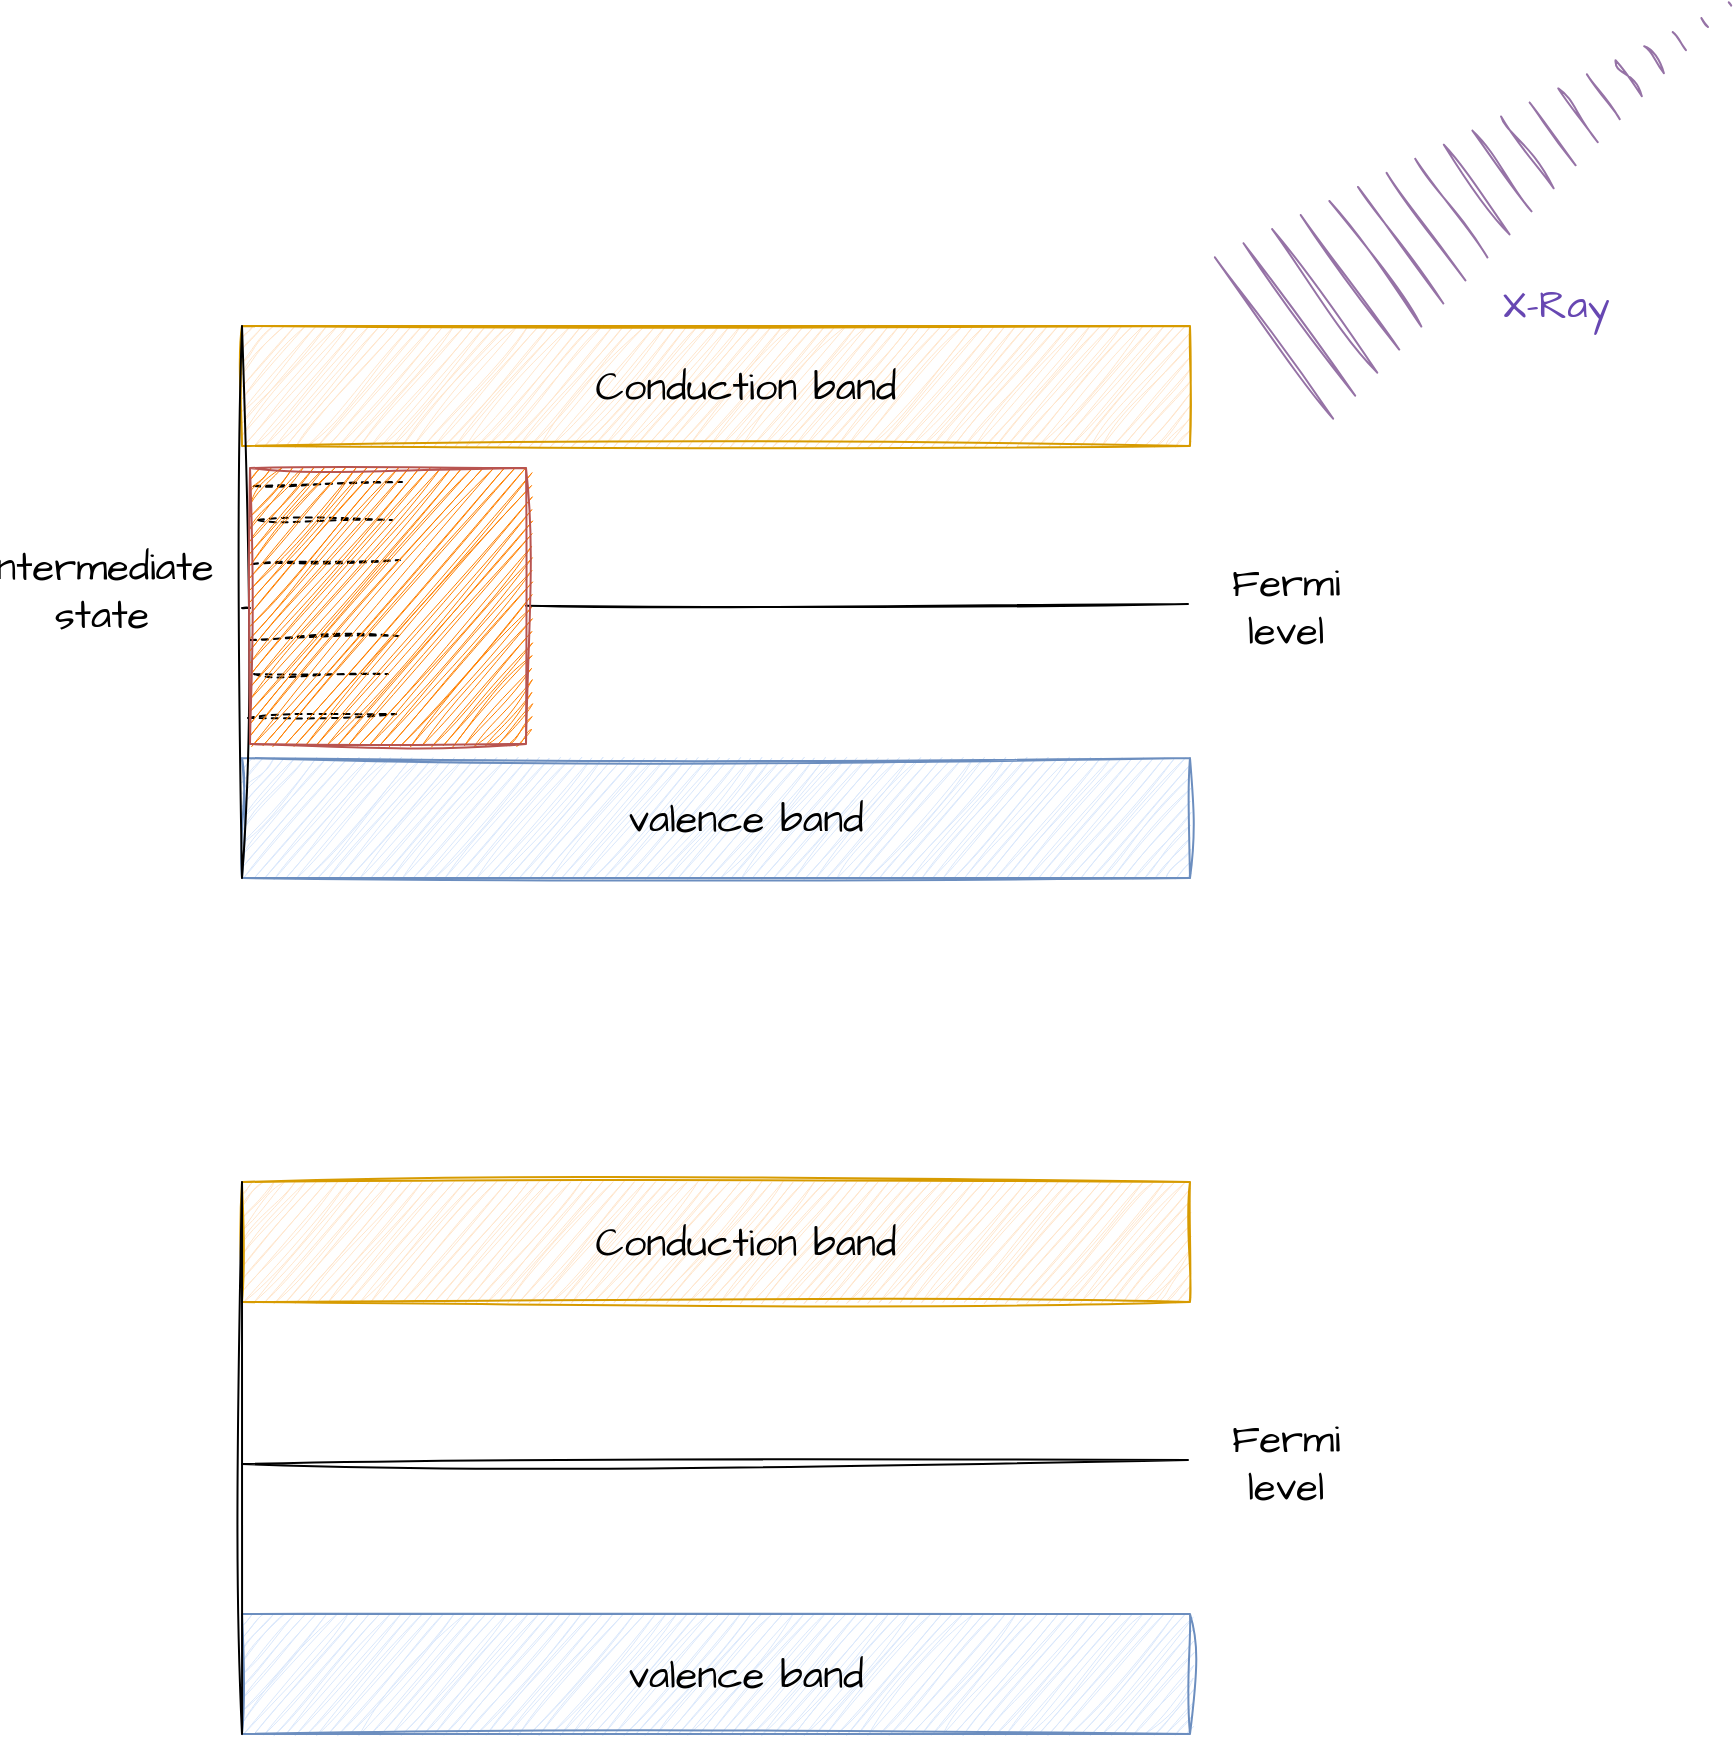 <mxfile version="21.7.2" type="github">
  <diagram name="Page-1" id="B4-o310UFiQVhGqINpC7">
    <mxGraphModel dx="1450" dy="1366" grid="0" gridSize="10" guides="1" tooltips="1" connect="1" arrows="1" fold="1" page="0" pageScale="1" pageWidth="850" pageHeight="1100" math="0" shadow="0">
      <root>
        <mxCell id="0" />
        <mxCell id="1" parent="0" />
        <mxCell id="crRVYx3Tnt2rc7D0dL9c-1" value="" style="rounded=0;whiteSpace=wrap;html=1;sketch=1;hachureGap=4;jiggle=2;curveFitting=1;fontFamily=Architects Daughter;fontSource=https%3A%2F%2Ffonts.googleapis.com%2Fcss%3Ffamily%3DArchitects%2BDaughter;fontSize=20;fillColor=#ffe6cc;strokeColor=#d79b00;" vertex="1" parent="1">
          <mxGeometry x="11" y="70" width="474" height="60" as="geometry" />
        </mxCell>
        <mxCell id="crRVYx3Tnt2rc7D0dL9c-3" value="" style="rounded=0;whiteSpace=wrap;html=1;sketch=1;hachureGap=4;jiggle=2;curveFitting=1;fontFamily=Architects Daughter;fontSource=https%3A%2F%2Ffonts.googleapis.com%2Fcss%3Ffamily%3DArchitects%2BDaughter;fontSize=20;fillColor=#dae8fc;strokeColor=#6c8ebf;" vertex="1" parent="1">
          <mxGeometry x="11" y="286" width="474" height="60" as="geometry" />
        </mxCell>
        <mxCell id="crRVYx3Tnt2rc7D0dL9c-4" value="" style="endArrow=none;html=1;rounded=0;sketch=1;hachureGap=4;jiggle=2;curveFitting=1;fontFamily=Architects Daughter;fontSource=https%3A%2F%2Ffonts.googleapis.com%2Fcss%3Ffamily%3DArchitects%2BDaughter;fontSize=16;entryX=0;entryY=0;entryDx=0;entryDy=0;exitX=0;exitY=1;exitDx=0;exitDy=0;" edge="1" parent="1" source="crRVYx3Tnt2rc7D0dL9c-3" target="crRVYx3Tnt2rc7D0dL9c-1">
          <mxGeometry width="50" height="50" relative="1" as="geometry">
            <mxPoint x="11" y="280" as="sourcePoint" />
            <mxPoint x="61" y="230" as="targetPoint" />
          </mxGeometry>
        </mxCell>
        <mxCell id="crRVYx3Tnt2rc7D0dL9c-5" value="Conduction band" style="text;html=1;strokeColor=none;fillColor=none;align=center;verticalAlign=middle;whiteSpace=wrap;rounded=0;fontSize=20;fontFamily=Architects Daughter;" vertex="1" parent="1">
          <mxGeometry x="180" y="85" width="166" height="30" as="geometry" />
        </mxCell>
        <mxCell id="crRVYx3Tnt2rc7D0dL9c-6" value="valence band" style="text;html=1;strokeColor=none;fillColor=none;align=center;verticalAlign=middle;whiteSpace=wrap;rounded=0;fontSize=20;fontFamily=Architects Daughter;" vertex="1" parent="1">
          <mxGeometry x="180" y="301" width="166" height="30" as="geometry" />
        </mxCell>
        <mxCell id="crRVYx3Tnt2rc7D0dL9c-7" value="" style="endArrow=none;html=1;rounded=0;sketch=1;hachureGap=4;jiggle=2;curveFitting=1;fontFamily=Architects Daughter;fontSource=https%3A%2F%2Ffonts.googleapis.com%2Fcss%3Ffamily%3DArchitects%2BDaughter;fontSize=16;" edge="1" parent="1">
          <mxGeometry width="50" height="50" relative="1" as="geometry">
            <mxPoint x="11" y="211" as="sourcePoint" />
            <mxPoint x="484" y="209" as="targetPoint" />
          </mxGeometry>
        </mxCell>
        <mxCell id="crRVYx3Tnt2rc7D0dL9c-8" value="Fermi level" style="text;html=1;strokeColor=none;fillColor=none;align=center;verticalAlign=middle;whiteSpace=wrap;rounded=0;fontSize=20;fontFamily=Architects Daughter;" vertex="1" parent="1">
          <mxGeometry x="485" y="195" width="96" height="30" as="geometry" />
        </mxCell>
        <mxCell id="crRVYx3Tnt2rc7D0dL9c-9" value="" style="rounded=0;whiteSpace=wrap;html=1;sketch=1;hachureGap=4;jiggle=2;curveFitting=1;fontFamily=Architects Daughter;fontSource=https%3A%2F%2Ffonts.googleapis.com%2Fcss%3Ffamily%3DArchitects%2BDaughter;fontSize=20;fillColor=#ffe6cc;strokeColor=#d79b00;" vertex="1" parent="1">
          <mxGeometry x="11" y="-358" width="474" height="60" as="geometry" />
        </mxCell>
        <mxCell id="crRVYx3Tnt2rc7D0dL9c-10" value="" style="rounded=0;whiteSpace=wrap;html=1;sketch=1;hachureGap=4;jiggle=2;curveFitting=1;fontFamily=Architects Daughter;fontSource=https%3A%2F%2Ffonts.googleapis.com%2Fcss%3Ffamily%3DArchitects%2BDaughter;fontSize=20;fillColor=#dae8fc;strokeColor=#6c8ebf;" vertex="1" parent="1">
          <mxGeometry x="11" y="-142" width="474" height="60" as="geometry" />
        </mxCell>
        <mxCell id="crRVYx3Tnt2rc7D0dL9c-11" value="" style="endArrow=none;html=1;rounded=0;sketch=1;hachureGap=4;jiggle=2;curveFitting=1;fontFamily=Architects Daughter;fontSource=https%3A%2F%2Ffonts.googleapis.com%2Fcss%3Ffamily%3DArchitects%2BDaughter;fontSize=16;entryX=0;entryY=0;entryDx=0;entryDy=0;exitX=0;exitY=1;exitDx=0;exitDy=0;" edge="1" parent="1" source="crRVYx3Tnt2rc7D0dL9c-10" target="crRVYx3Tnt2rc7D0dL9c-9">
          <mxGeometry width="50" height="50" relative="1" as="geometry">
            <mxPoint x="11" y="-148" as="sourcePoint" />
            <mxPoint x="61" y="-198" as="targetPoint" />
          </mxGeometry>
        </mxCell>
        <mxCell id="crRVYx3Tnt2rc7D0dL9c-12" value="Conduction band" style="text;html=1;strokeColor=none;fillColor=none;align=center;verticalAlign=middle;whiteSpace=wrap;rounded=0;fontSize=20;fontFamily=Architects Daughter;" vertex="1" parent="1">
          <mxGeometry x="180" y="-343" width="166" height="30" as="geometry" />
        </mxCell>
        <mxCell id="crRVYx3Tnt2rc7D0dL9c-13" value="valence band" style="text;html=1;strokeColor=none;fillColor=none;align=center;verticalAlign=middle;whiteSpace=wrap;rounded=0;fontSize=20;fontFamily=Architects Daughter;" vertex="1" parent="1">
          <mxGeometry x="180" y="-127" width="166" height="30" as="geometry" />
        </mxCell>
        <mxCell id="crRVYx3Tnt2rc7D0dL9c-14" value="" style="endArrow=none;html=1;rounded=0;sketch=1;hachureGap=4;jiggle=2;curveFitting=1;fontFamily=Architects Daughter;fontSource=https%3A%2F%2Ffonts.googleapis.com%2Fcss%3Ffamily%3DArchitects%2BDaughter;fontSize=16;" edge="1" parent="1" source="crRVYx3Tnt2rc7D0dL9c-30">
          <mxGeometry width="50" height="50" relative="1" as="geometry">
            <mxPoint x="11" y="-217" as="sourcePoint" />
            <mxPoint x="484" y="-219" as="targetPoint" />
          </mxGeometry>
        </mxCell>
        <mxCell id="crRVYx3Tnt2rc7D0dL9c-15" value="Fermi level" style="text;html=1;strokeColor=none;fillColor=none;align=center;verticalAlign=middle;whiteSpace=wrap;rounded=0;fontSize=20;fontFamily=Architects Daughter;" vertex="1" parent="1">
          <mxGeometry x="485" y="-233" width="96" height="30" as="geometry" />
        </mxCell>
        <mxCell id="crRVYx3Tnt2rc7D0dL9c-17" value="" style="shape=mxgraph.arrows2.wedgeArrowDashed2;html=1;bendable=0;startWidth=50;stepSize=15;rounded=0;sketch=1;hachureGap=4;jiggle=2;curveFitting=1;fontFamily=Architects Daughter;fontSource=https%3A%2F%2Ffonts.googleapis.com%2Fcss%3Ffamily%3DArchitects%2BDaughter;fontSize=16;fillColor=#e1d5e7;strokeColor=#9673a6;entryX=0.25;entryY=1;entryDx=0;entryDy=0;" edge="1" parent="1">
          <mxGeometry width="100" height="100" relative="1" as="geometry">
            <mxPoint x="527" y="-352" as="sourcePoint" />
            <mxPoint x="755" y="-519" as="targetPoint" />
          </mxGeometry>
        </mxCell>
        <mxCell id="crRVYx3Tnt2rc7D0dL9c-22" value="&lt;font color=&quot;#6747b2&quot;&gt;X-Ray&lt;/font&gt;" style="text;html=1;align=center;verticalAlign=middle;whiteSpace=wrap;rounded=0;fontSize=20;fontFamily=Architects Daughter;" vertex="1" parent="1">
          <mxGeometry x="638" y="-384" width="60" height="30" as="geometry" />
        </mxCell>
        <mxCell id="crRVYx3Tnt2rc7D0dL9c-23" value="" style="endArrow=none;dashed=1;html=1;rounded=0;sketch=1;hachureGap=4;jiggle=2;curveFitting=1;fontFamily=Architects Daughter;fontSource=https%3A%2F%2Ffonts.googleapis.com%2Fcss%3Ffamily%3DArchitects%2BDaughter;fontSize=16;" edge="1" parent="1">
          <mxGeometry width="50" height="50" relative="1" as="geometry">
            <mxPoint x="14" y="-162" as="sourcePoint" />
            <mxPoint x="88" y="-164" as="targetPoint" />
          </mxGeometry>
        </mxCell>
        <mxCell id="crRVYx3Tnt2rc7D0dL9c-24" value="" style="endArrow=none;dashed=1;html=1;rounded=0;sketch=1;hachureGap=4;jiggle=2;curveFitting=1;fontFamily=Architects Daughter;fontSource=https%3A%2F%2Ffonts.googleapis.com%2Fcss%3Ffamily%3DArchitects%2BDaughter;fontSize=16;" edge="1" parent="1">
          <mxGeometry width="50" height="50" relative="1" as="geometry">
            <mxPoint x="17" y="-184" as="sourcePoint" />
            <mxPoint x="84" y="-184" as="targetPoint" />
          </mxGeometry>
        </mxCell>
        <mxCell id="crRVYx3Tnt2rc7D0dL9c-25" value="" style="endArrow=none;dashed=1;html=1;rounded=0;sketch=1;hachureGap=4;jiggle=2;curveFitting=1;fontFamily=Architects Daughter;fontSource=https%3A%2F%2Ffonts.googleapis.com%2Fcss%3Ffamily%3DArchitects%2BDaughter;fontSize=16;" edge="1" parent="1">
          <mxGeometry width="50" height="50" relative="1" as="geometry">
            <mxPoint x="15" y="-201" as="sourcePoint" />
            <mxPoint x="89" y="-203" as="targetPoint" />
          </mxGeometry>
        </mxCell>
        <mxCell id="crRVYx3Tnt2rc7D0dL9c-27" value="" style="endArrow=none;dashed=1;html=1;rounded=0;sketch=1;hachureGap=4;jiggle=2;curveFitting=1;fontFamily=Architects Daughter;fontSource=https%3A%2F%2Ffonts.googleapis.com%2Fcss%3Ffamily%3DArchitects%2BDaughter;fontSize=16;" edge="1" parent="1">
          <mxGeometry width="50" height="50" relative="1" as="geometry">
            <mxPoint x="16" y="-239" as="sourcePoint" />
            <mxPoint x="90" y="-241" as="targetPoint" />
          </mxGeometry>
        </mxCell>
        <mxCell id="crRVYx3Tnt2rc7D0dL9c-28" value="" style="endArrow=none;dashed=1;html=1;rounded=0;sketch=1;hachureGap=4;jiggle=2;curveFitting=1;fontFamily=Architects Daughter;fontSource=https%3A%2F%2Ffonts.googleapis.com%2Fcss%3Ffamily%3DArchitects%2BDaughter;fontSize=16;" edge="1" parent="1">
          <mxGeometry width="50" height="50" relative="1" as="geometry">
            <mxPoint x="19" y="-261" as="sourcePoint" />
            <mxPoint x="86" y="-261" as="targetPoint" />
          </mxGeometry>
        </mxCell>
        <mxCell id="crRVYx3Tnt2rc7D0dL9c-29" value="" style="endArrow=none;dashed=1;html=1;rounded=0;sketch=1;hachureGap=4;jiggle=2;curveFitting=1;fontFamily=Architects Daughter;fontSource=https%3A%2F%2Ffonts.googleapis.com%2Fcss%3Ffamily%3DArchitects%2BDaughter;fontSize=16;" edge="1" parent="1">
          <mxGeometry width="50" height="50" relative="1" as="geometry">
            <mxPoint x="17" y="-278" as="sourcePoint" />
            <mxPoint x="91" y="-280" as="targetPoint" />
          </mxGeometry>
        </mxCell>
        <mxCell id="crRVYx3Tnt2rc7D0dL9c-32" value="" style="endArrow=none;html=1;rounded=0;sketch=1;hachureGap=4;jiggle=2;curveFitting=1;fontFamily=Architects Daughter;fontSource=https%3A%2F%2Ffonts.googleapis.com%2Fcss%3Ffamily%3DArchitects%2BDaughter;fontSize=16;" edge="1" parent="1" target="crRVYx3Tnt2rc7D0dL9c-30">
          <mxGeometry width="50" height="50" relative="1" as="geometry">
            <mxPoint x="11" y="-217" as="sourcePoint" />
            <mxPoint x="484" y="-219" as="targetPoint" />
          </mxGeometry>
        </mxCell>
        <mxCell id="crRVYx3Tnt2rc7D0dL9c-30" value="" style="whiteSpace=wrap;html=1;aspect=fixed;sketch=1;hachureGap=4;jiggle=2;curveFitting=1;fontFamily=Architects Daughter;fontSource=https%3A%2F%2Ffonts.googleapis.com%2Fcss%3Ffamily%3DArchitects%2BDaughter;fontSize=20;fillColor=#FF8000;strokeColor=#b85450;" vertex="1" parent="1">
          <mxGeometry x="15" y="-287" width="138" height="138" as="geometry" />
        </mxCell>
        <mxCell id="crRVYx3Tnt2rc7D0dL9c-34" value="Intermediate state" style="text;html=1;strokeColor=none;fillColor=none;align=center;verticalAlign=middle;whiteSpace=wrap;rounded=0;fontSize=20;fontFamily=Architects Daughter;" vertex="1" parent="1">
          <mxGeometry x="-108" y="-241" width="98" height="30" as="geometry" />
        </mxCell>
      </root>
    </mxGraphModel>
  </diagram>
</mxfile>
